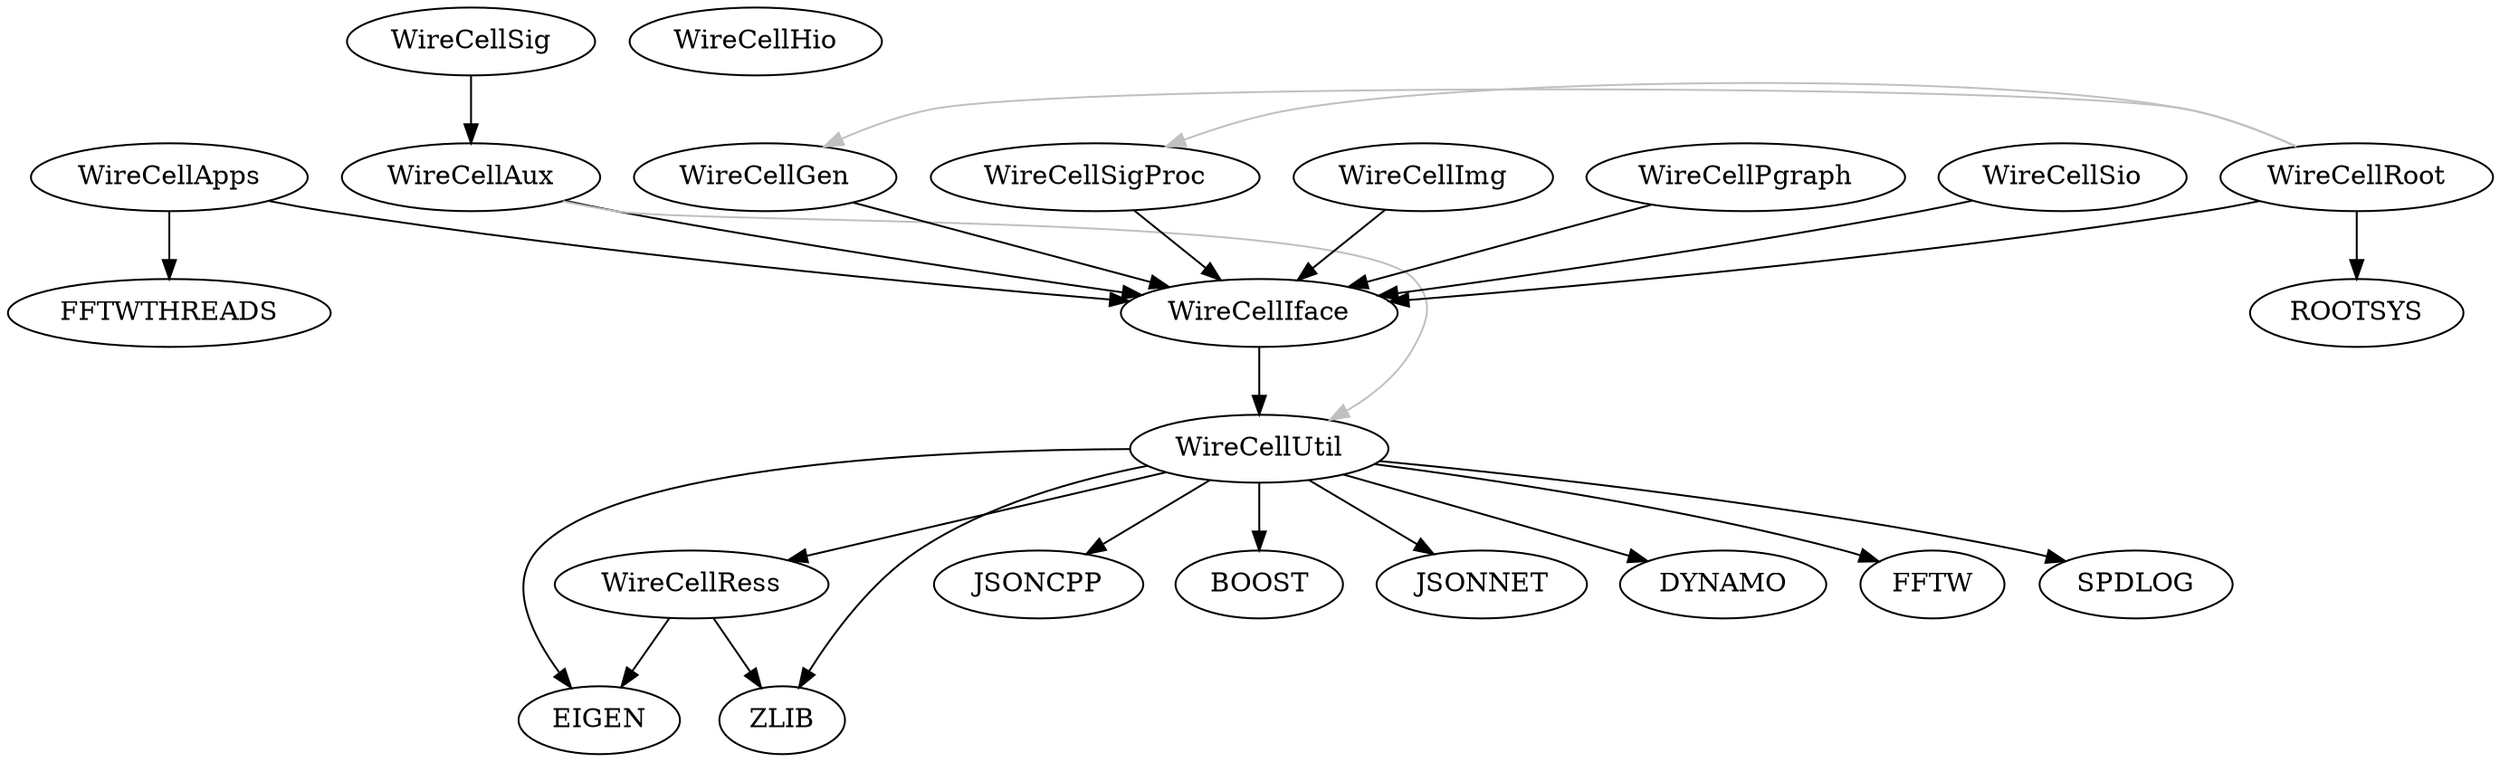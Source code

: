 digraph deps {
	"WireCellApps";
	"WireCellAux";
	"WireCellGen";
	"WireCellIface";
	"WireCellImg";
	"WireCellPgraph";
	"WireCellRess";
	"WireCellRoot";
	"WireCellGen";
	"WireCellSig";
	"WireCellHio";
	"WireCellUtil";
	"WireCellSig" -> "WireCellAux"[color="black"];
	"WireCellApps" -> "FFTWTHREADS"[color="black"];
	"WireCellApps" -> "WireCellIface"[color="black"];
	"WireCellAux" -> "WireCellIface"[color="black"];
	"WireCellAux" -> "WireCellUtil"[color="gray",constraint=false];
	"WireCellGen" -> "WireCellIface"[color="black"];
	"WireCellIface" -> "WireCellUtil"[color="black"];
	"WireCellImg" -> "WireCellIface"[color="black"];
	"WireCellPgraph" -> "WireCellIface"[color="black"];
	"WireCellRess" -> "EIGEN"[color="black"];
	"WireCellRess" -> "ZLIB"[color="black"];
	"WireCellRoot" -> "ROOTSYS"[color="black"];
	"WireCellRoot" -> "WireCellIface"[color="black"];
	"WireCellRoot" -> "WireCellGen"[color="gray",constraint=false];
	"WireCellRoot" -> "WireCellSigProc"[color="gray",constraint=false];
	"WireCellSigProc" -> "WireCellIface"[color="black"];
	"WireCellSio" -> "WireCellIface"[color="black"];
	"WireCellUtil" -> "EIGEN"[color="black"];
	"WireCellUtil" -> "JSONCPP"[color="black"];
	"WireCellUtil" -> "WireCellRess"[color="black"];
	"WireCellUtil" -> "BOOST"[color="black"];
	"WireCellUtil" -> "JSONNET"[color="black"];
	"WireCellUtil" -> "DYNAMO"[color="black"];
	"WireCellUtil" -> "ZLIB"[color="black"];
	"WireCellUtil" -> "FFTW"[color="black"];
	"WireCellUtil" -> "SPDLOG"[color="black"];
}
